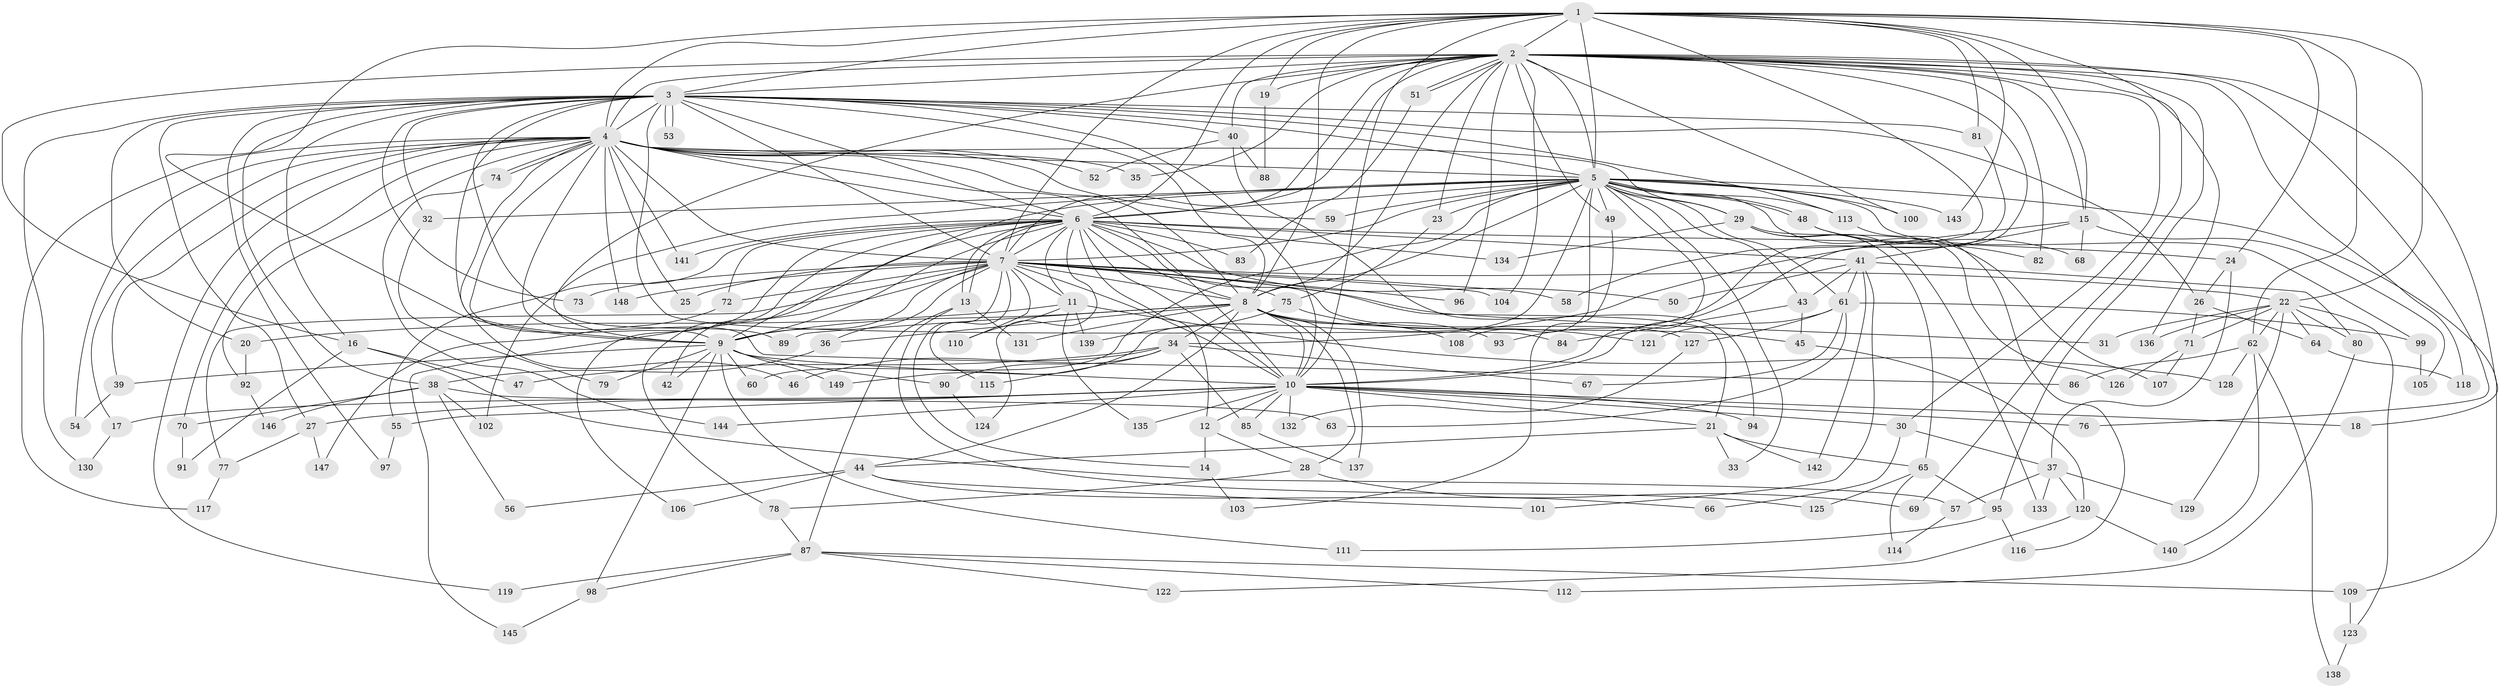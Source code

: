 // coarse degree distribution, {4: 0.11428571428571428, 3: 0.26666666666666666, 6: 0.06666666666666667, 23: 0.01904761904761905, 5: 0.02857142857142857, 2: 0.3619047619047619, 7: 0.0380952380952381, 25: 0.01904761904761905, 24: 0.009523809523809525, 14: 0.009523809523809525, 21: 0.009523809523809525, 1: 0.009523809523809525, 17: 0.009523809523809525, 8: 0.009523809523809525, 9: 0.009523809523809525, 15: 0.009523809523809525, 22: 0.009523809523809525}
// Generated by graph-tools (version 1.1) at 2025/36/03/04/25 23:36:28]
// undirected, 149 vertices, 323 edges
graph export_dot {
  node [color=gray90,style=filled];
  1;
  2;
  3;
  4;
  5;
  6;
  7;
  8;
  9;
  10;
  11;
  12;
  13;
  14;
  15;
  16;
  17;
  18;
  19;
  20;
  21;
  22;
  23;
  24;
  25;
  26;
  27;
  28;
  29;
  30;
  31;
  32;
  33;
  34;
  35;
  36;
  37;
  38;
  39;
  40;
  41;
  42;
  43;
  44;
  45;
  46;
  47;
  48;
  49;
  50;
  51;
  52;
  53;
  54;
  55;
  56;
  57;
  58;
  59;
  60;
  61;
  62;
  63;
  64;
  65;
  66;
  67;
  68;
  69;
  70;
  71;
  72;
  73;
  74;
  75;
  76;
  77;
  78;
  79;
  80;
  81;
  82;
  83;
  84;
  85;
  86;
  87;
  88;
  89;
  90;
  91;
  92;
  93;
  94;
  95;
  96;
  97;
  98;
  99;
  100;
  101;
  102;
  103;
  104;
  105;
  106;
  107;
  108;
  109;
  110;
  111;
  112;
  113;
  114;
  115;
  116;
  117;
  118;
  119;
  120;
  121;
  122;
  123;
  124;
  125;
  126;
  127;
  128;
  129;
  130;
  131;
  132;
  133;
  134;
  135;
  136;
  137;
  138;
  139;
  140;
  141;
  142;
  143;
  144;
  145;
  146;
  147;
  148;
  149;
  1 -- 2;
  1 -- 3;
  1 -- 4;
  1 -- 5;
  1 -- 6;
  1 -- 7;
  1 -- 8;
  1 -- 9;
  1 -- 10;
  1 -- 15;
  1 -- 19;
  1 -- 22;
  1 -- 24;
  1 -- 58;
  1 -- 62;
  1 -- 81;
  1 -- 136;
  1 -- 143;
  2 -- 3;
  2 -- 4;
  2 -- 5;
  2 -- 6;
  2 -- 7;
  2 -- 8;
  2 -- 9;
  2 -- 10;
  2 -- 15;
  2 -- 16;
  2 -- 18;
  2 -- 19;
  2 -- 23;
  2 -- 30;
  2 -- 35;
  2 -- 40;
  2 -- 49;
  2 -- 51;
  2 -- 51;
  2 -- 69;
  2 -- 76;
  2 -- 82;
  2 -- 95;
  2 -- 96;
  2 -- 100;
  2 -- 104;
  2 -- 118;
  3 -- 4;
  3 -- 5;
  3 -- 6;
  3 -- 7;
  3 -- 8;
  3 -- 9;
  3 -- 10;
  3 -- 16;
  3 -- 20;
  3 -- 26;
  3 -- 27;
  3 -- 32;
  3 -- 38;
  3 -- 40;
  3 -- 53;
  3 -- 53;
  3 -- 73;
  3 -- 81;
  3 -- 84;
  3 -- 89;
  3 -- 97;
  3 -- 113;
  3 -- 130;
  4 -- 5;
  4 -- 6;
  4 -- 7;
  4 -- 8;
  4 -- 9;
  4 -- 10;
  4 -- 17;
  4 -- 25;
  4 -- 29;
  4 -- 35;
  4 -- 39;
  4 -- 46;
  4 -- 52;
  4 -- 54;
  4 -- 59;
  4 -- 70;
  4 -- 74;
  4 -- 74;
  4 -- 86;
  4 -- 92;
  4 -- 117;
  4 -- 119;
  4 -- 141;
  4 -- 148;
  5 -- 6;
  5 -- 7;
  5 -- 8;
  5 -- 9;
  5 -- 10;
  5 -- 23;
  5 -- 29;
  5 -- 32;
  5 -- 33;
  5 -- 43;
  5 -- 48;
  5 -- 48;
  5 -- 49;
  5 -- 59;
  5 -- 60;
  5 -- 61;
  5 -- 99;
  5 -- 100;
  5 -- 102;
  5 -- 107;
  5 -- 108;
  5 -- 109;
  5 -- 113;
  5 -- 143;
  5 -- 149;
  6 -- 7;
  6 -- 8;
  6 -- 9;
  6 -- 10;
  6 -- 11;
  6 -- 12;
  6 -- 13;
  6 -- 13;
  6 -- 21;
  6 -- 24;
  6 -- 41;
  6 -- 42;
  6 -- 50;
  6 -- 55;
  6 -- 72;
  6 -- 78;
  6 -- 83;
  6 -- 106;
  6 -- 124;
  6 -- 134;
  6 -- 141;
  7 -- 8;
  7 -- 9;
  7 -- 10;
  7 -- 11;
  7 -- 14;
  7 -- 22;
  7 -- 25;
  7 -- 31;
  7 -- 36;
  7 -- 58;
  7 -- 72;
  7 -- 73;
  7 -- 75;
  7 -- 77;
  7 -- 96;
  7 -- 104;
  7 -- 110;
  7 -- 115;
  7 -- 127;
  7 -- 145;
  7 -- 148;
  8 -- 9;
  8 -- 10;
  8 -- 28;
  8 -- 34;
  8 -- 36;
  8 -- 44;
  8 -- 45;
  8 -- 89;
  8 -- 93;
  8 -- 108;
  8 -- 131;
  8 -- 137;
  9 -- 10;
  9 -- 39;
  9 -- 42;
  9 -- 60;
  9 -- 79;
  9 -- 90;
  9 -- 98;
  9 -- 111;
  9 -- 149;
  10 -- 12;
  10 -- 17;
  10 -- 18;
  10 -- 21;
  10 -- 27;
  10 -- 30;
  10 -- 55;
  10 -- 76;
  10 -- 85;
  10 -- 94;
  10 -- 132;
  10 -- 135;
  10 -- 144;
  11 -- 20;
  11 -- 110;
  11 -- 128;
  11 -- 135;
  11 -- 139;
  12 -- 14;
  12 -- 28;
  13 -- 87;
  13 -- 125;
  13 -- 131;
  14 -- 103;
  15 -- 34;
  15 -- 41;
  15 -- 68;
  15 -- 105;
  16 -- 47;
  16 -- 57;
  16 -- 91;
  17 -- 130;
  19 -- 88;
  20 -- 92;
  21 -- 33;
  21 -- 44;
  21 -- 65;
  21 -- 142;
  22 -- 31;
  22 -- 62;
  22 -- 64;
  22 -- 71;
  22 -- 80;
  22 -- 123;
  22 -- 129;
  22 -- 136;
  23 -- 75;
  24 -- 26;
  24 -- 37;
  26 -- 64;
  26 -- 71;
  27 -- 77;
  27 -- 147;
  28 -- 69;
  28 -- 78;
  29 -- 65;
  29 -- 126;
  29 -- 133;
  29 -- 134;
  30 -- 37;
  30 -- 66;
  32 -- 79;
  34 -- 46;
  34 -- 47;
  34 -- 67;
  34 -- 85;
  34 -- 90;
  34 -- 115;
  36 -- 38;
  37 -- 57;
  37 -- 120;
  37 -- 129;
  37 -- 133;
  38 -- 56;
  38 -- 63;
  38 -- 70;
  38 -- 102;
  38 -- 146;
  39 -- 54;
  40 -- 52;
  40 -- 88;
  40 -- 94;
  41 -- 43;
  41 -- 50;
  41 -- 61;
  41 -- 80;
  41 -- 101;
  41 -- 142;
  43 -- 45;
  43 -- 84;
  44 -- 56;
  44 -- 66;
  44 -- 101;
  44 -- 106;
  45 -- 120;
  48 -- 68;
  48 -- 82;
  49 -- 103;
  51 -- 83;
  55 -- 97;
  57 -- 114;
  61 -- 63;
  61 -- 67;
  61 -- 99;
  61 -- 121;
  61 -- 127;
  62 -- 86;
  62 -- 128;
  62 -- 138;
  62 -- 140;
  64 -- 118;
  65 -- 95;
  65 -- 114;
  65 -- 125;
  70 -- 91;
  71 -- 107;
  71 -- 126;
  72 -- 147;
  74 -- 144;
  75 -- 121;
  75 -- 139;
  77 -- 117;
  78 -- 87;
  80 -- 112;
  81 -- 93;
  85 -- 137;
  87 -- 98;
  87 -- 109;
  87 -- 112;
  87 -- 119;
  87 -- 122;
  90 -- 124;
  92 -- 146;
  95 -- 111;
  95 -- 116;
  98 -- 145;
  99 -- 105;
  109 -- 123;
  113 -- 116;
  120 -- 122;
  120 -- 140;
  123 -- 138;
  127 -- 132;
}
